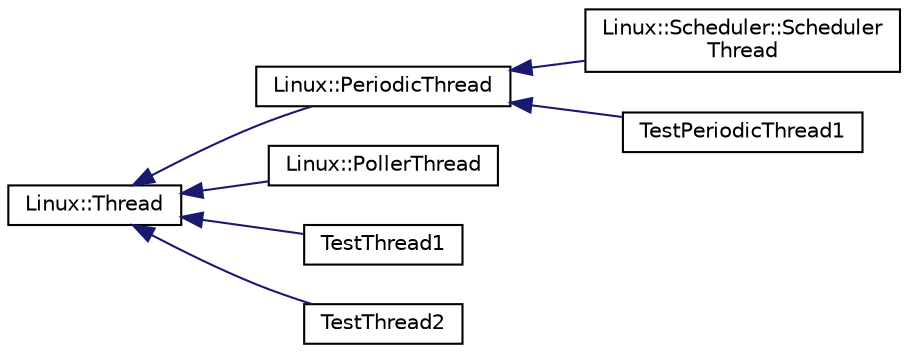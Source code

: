digraph "Graphical Class Hierarchy"
{
 // INTERACTIVE_SVG=YES
  edge [fontname="Helvetica",fontsize="10",labelfontname="Helvetica",labelfontsize="10"];
  node [fontname="Helvetica",fontsize="10",shape=record];
  rankdir="LR";
  Node1 [label="Linux::Thread",height=0.2,width=0.4,color="black", fillcolor="white", style="filled",URL="$classLinux_1_1Thread.html"];
  Node1 -> Node2 [dir="back",color="midnightblue",fontsize="10",style="solid",fontname="Helvetica"];
  Node2 [label="Linux::PeriodicThread",height=0.2,width=0.4,color="black", fillcolor="white", style="filled",URL="$classLinux_1_1PeriodicThread.html"];
  Node2 -> Node3 [dir="back",color="midnightblue",fontsize="10",style="solid",fontname="Helvetica"];
  Node3 [label="Linux::Scheduler::Scheduler\lThread",height=0.2,width=0.4,color="black", fillcolor="white", style="filled",URL="$classLinux_1_1Scheduler_1_1SchedulerThread.html"];
  Node2 -> Node4 [dir="back",color="midnightblue",fontsize="10",style="solid",fontname="Helvetica"];
  Node4 [label="TestPeriodicThread1",height=0.2,width=0.4,color="black", fillcolor="white", style="filled",URL="$classTestPeriodicThread1.html"];
  Node1 -> Node5 [dir="back",color="midnightblue",fontsize="10",style="solid",fontname="Helvetica"];
  Node5 [label="Linux::PollerThread",height=0.2,width=0.4,color="black", fillcolor="white", style="filled",URL="$classLinux_1_1PollerThread.html"];
  Node1 -> Node6 [dir="back",color="midnightblue",fontsize="10",style="solid",fontname="Helvetica"];
  Node6 [label="TestThread1",height=0.2,width=0.4,color="black", fillcolor="white", style="filled",URL="$classTestThread1.html"];
  Node1 -> Node7 [dir="back",color="midnightblue",fontsize="10",style="solid",fontname="Helvetica"];
  Node7 [label="TestThread2",height=0.2,width=0.4,color="black", fillcolor="white", style="filled",URL="$classTestThread2.html"];
}
